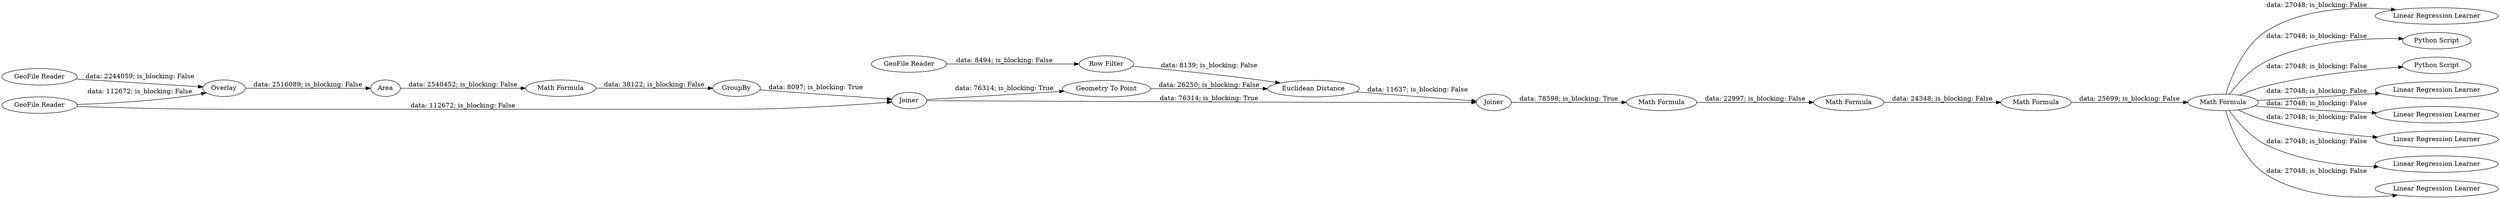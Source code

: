 digraph {
	"-4973299954094428013_24" [label="Linear Regression Learner"]
	"-4973299954094428013_8" [label=Joiner]
	"-4973299954094428013_26" [label="Python Script"]
	"-4973299954094428013_4" [label=Overlay]
	"-4973299954094428013_25" [label="Python Script"]
	"-4973299954094428013_13" [label=Joiner]
	"-4973299954094428013_19" [label="Linear Regression Learner"]
	"-4973299954094428013_12" [label="Euclidean Distance"]
	"-4973299954094428013_1" [label="GeoFile Reader"]
	"-4973299954094428013_23" [label="Linear Regression Learner"]
	"-4973299954094428013_7" [label=GroupBy]
	"-4973299954094428013_10" [label="GeoFile Reader"]
	"-4973299954094428013_15" [label="Math Formula"]
	"-4973299954094428013_6" [label="Math Formula"]
	"-4973299954094428013_18" [label="Math Formula"]
	"-4973299954094428013_17" [label="Math Formula"]
	"-4973299954094428013_16" [label="Math Formula"]
	"-4973299954094428013_22" [label="Linear Regression Learner"]
	"-4973299954094428013_9" [label="Geometry To Point"]
	"-4973299954094428013_20" [label="Linear Regression Learner"]
	"-4973299954094428013_21" [label="Linear Regression Learner"]
	"-4973299954094428013_11" [label="Row Filter"]
	"-4973299954094428013_2" [label="GeoFile Reader"]
	"-4973299954094428013_5" [label=Area]
	"-4973299954094428013_4" -> "-4973299954094428013_5" [label="data: 2516089; is_blocking: False"]
	"-4973299954094428013_12" -> "-4973299954094428013_13" [label="data: 11637; is_blocking: False"]
	"-4973299954094428013_17" -> "-4973299954094428013_18" [label="data: 25699; is_blocking: False"]
	"-4973299954094428013_8" -> "-4973299954094428013_9" [label="data: 76314; is_blocking: True"]
	"-4973299954094428013_7" -> "-4973299954094428013_8" [label="data: 8097; is_blocking: True"]
	"-4973299954094428013_6" -> "-4973299954094428013_7" [label="data: 38122; is_blocking: False"]
	"-4973299954094428013_18" -> "-4973299954094428013_24" [label="data: 27048; is_blocking: False"]
	"-4973299954094428013_18" -> "-4973299954094428013_20" [label="data: 27048; is_blocking: False"]
	"-4973299954094428013_11" -> "-4973299954094428013_12" [label="data: 8139; is_blocking: False"]
	"-4973299954094428013_8" -> "-4973299954094428013_13" [label="data: 76314; is_blocking: True"]
	"-4973299954094428013_18" -> "-4973299954094428013_25" [label="data: 27048; is_blocking: False"]
	"-4973299954094428013_18" -> "-4973299954094428013_22" [label="data: 27048; is_blocking: False"]
	"-4973299954094428013_1" -> "-4973299954094428013_4" [label="data: 2244059; is_blocking: False"]
	"-4973299954094428013_18" -> "-4973299954094428013_23" [label="data: 27048; is_blocking: False"]
	"-4973299954094428013_9" -> "-4973299954094428013_12" [label="data: 26250; is_blocking: False"]
	"-4973299954094428013_18" -> "-4973299954094428013_26" [label="data: 27048; is_blocking: False"]
	"-4973299954094428013_18" -> "-4973299954094428013_19" [label="data: 27048; is_blocking: False"]
	"-4973299954094428013_10" -> "-4973299954094428013_11" [label="data: 8494; is_blocking: False"]
	"-4973299954094428013_2" -> "-4973299954094428013_8" [label="data: 112672; is_blocking: False"]
	"-4973299954094428013_16" -> "-4973299954094428013_17" [label="data: 24348; is_blocking: False"]
	"-4973299954094428013_13" -> "-4973299954094428013_15" [label="data: 78598; is_blocking: True"]
	"-4973299954094428013_15" -> "-4973299954094428013_16" [label="data: 22997; is_blocking: False"]
	"-4973299954094428013_2" -> "-4973299954094428013_4" [label="data: 112672; is_blocking: False"]
	"-4973299954094428013_18" -> "-4973299954094428013_21" [label="data: 27048; is_blocking: False"]
	"-4973299954094428013_5" -> "-4973299954094428013_6" [label="data: 2540452; is_blocking: False"]
	rankdir=LR
}

